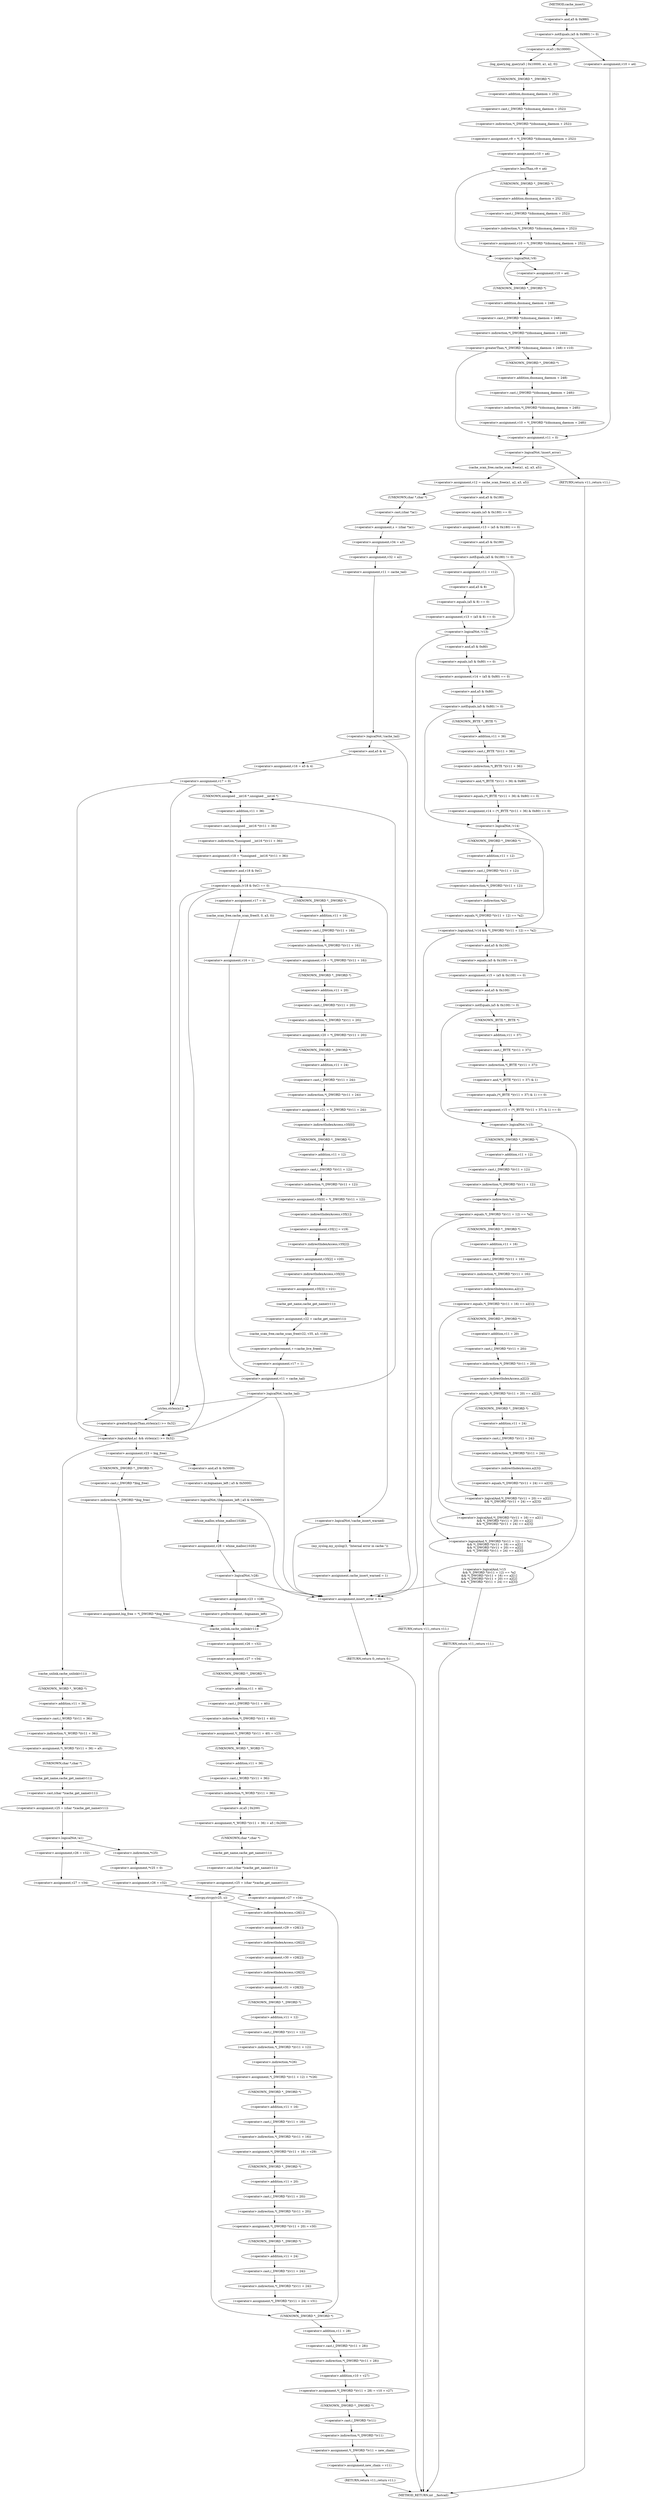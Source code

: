 digraph cache_insert {  
"1000161" [label = "(<operator>.notEquals,(a5 & 0x980) != 0)" ]
"1000162" [label = "(<operator>.and,a5 & 0x980)" ]
"1000167" [label = "(log_query,log_query(a5 | 0x10000, a1, a2, 0))" ]
"1000168" [label = "(<operator>.or,a5 | 0x10000)" ]
"1000174" [label = "(<operator>.assignment,v9 = *(_DWORD *)(dnsmasq_daemon + 252))" ]
"1000176" [label = "(<operator>.indirection,*(_DWORD *)(dnsmasq_daemon + 252))" ]
"1000177" [label = "(<operator>.cast,(_DWORD *)(dnsmasq_daemon + 252))" ]
"1000178" [label = "(UNKNOWN,_DWORD *,_DWORD *)" ]
"1000179" [label = "(<operator>.addition,dnsmasq_daemon + 252)" ]
"1000182" [label = "(<operator>.assignment,v10 = a4)" ]
"1000186" [label = "(<operator>.lessThan,v9 < a4)" ]
"1000189" [label = "(<operator>.assignment,v10 = *(_DWORD *)(dnsmasq_daemon + 252))" ]
"1000191" [label = "(<operator>.indirection,*(_DWORD *)(dnsmasq_daemon + 252))" ]
"1000192" [label = "(<operator>.cast,(_DWORD *)(dnsmasq_daemon + 252))" ]
"1000193" [label = "(UNKNOWN,_DWORD *,_DWORD *)" ]
"1000194" [label = "(<operator>.addition,dnsmasq_daemon + 252)" ]
"1000198" [label = "(<operator>.logicalNot,!v9)" ]
"1000200" [label = "(<operator>.assignment,v10 = a4)" ]
"1000204" [label = "(<operator>.greaterThan,*(_DWORD *)(dnsmasq_daemon + 248) > v10)" ]
"1000205" [label = "(<operator>.indirection,*(_DWORD *)(dnsmasq_daemon + 248))" ]
"1000206" [label = "(<operator>.cast,(_DWORD *)(dnsmasq_daemon + 248))" ]
"1000207" [label = "(UNKNOWN,_DWORD *,_DWORD *)" ]
"1000208" [label = "(<operator>.addition,dnsmasq_daemon + 248)" ]
"1000212" [label = "(<operator>.assignment,v10 = *(_DWORD *)(dnsmasq_daemon + 248))" ]
"1000214" [label = "(<operator>.indirection,*(_DWORD *)(dnsmasq_daemon + 248))" ]
"1000215" [label = "(<operator>.cast,(_DWORD *)(dnsmasq_daemon + 248))" ]
"1000216" [label = "(UNKNOWN,_DWORD *,_DWORD *)" ]
"1000217" [label = "(<operator>.addition,dnsmasq_daemon + 248)" ]
"1000222" [label = "(<operator>.assignment,v10 = a4)" ]
"1000225" [label = "(<operator>.assignment,v11 = 0)" ]
"1000229" [label = "(<operator>.logicalNot,!insert_error)" ]
"1000232" [label = "(<operator>.assignment,v12 = cache_scan_free(a1, a2, a3, a5))" ]
"1000234" [label = "(cache_scan_free,cache_scan_free(a1, a2, a3, a5))" ]
"1000242" [label = "(<operator>.assignment,v13 = (a5 & 0x180) == 0)" ]
"1000244" [label = "(<operator>.equals,(a5 & 0x180) == 0)" ]
"1000245" [label = "(<operator>.and,a5 & 0x180)" ]
"1000250" [label = "(<operator>.notEquals,(a5 & 0x180) != 0)" ]
"1000251" [label = "(<operator>.and,a5 & 0x180)" ]
"1000256" [label = "(<operator>.assignment,v11 = v12)" ]
"1000259" [label = "(<operator>.assignment,v13 = (a5 & 8) == 0)" ]
"1000261" [label = "(<operator>.equals,(a5 & 8) == 0)" ]
"1000262" [label = "(<operator>.and,a5 & 8)" ]
"1000267" [label = "(<operator>.logicalNot,!v13)" ]
"1000270" [label = "(<operator>.assignment,v14 = (a5 & 0x80) == 0)" ]
"1000272" [label = "(<operator>.equals,(a5 & 0x80) == 0)" ]
"1000273" [label = "(<operator>.and,a5 & 0x80)" ]
"1000278" [label = "(<operator>.notEquals,(a5 & 0x80) != 0)" ]
"1000279" [label = "(<operator>.and,a5 & 0x80)" ]
"1000283" [label = "(<operator>.assignment,v14 = (*(_BYTE *)(v11 + 36) & 0x80) == 0)" ]
"1000285" [label = "(<operator>.equals,(*(_BYTE *)(v11 + 36) & 0x80) == 0)" ]
"1000286" [label = "(<operator>.and,*(_BYTE *)(v11 + 36) & 0x80)" ]
"1000287" [label = "(<operator>.indirection,*(_BYTE *)(v11 + 36))" ]
"1000288" [label = "(<operator>.cast,(_BYTE *)(v11 + 36))" ]
"1000289" [label = "(UNKNOWN,_BYTE *,_BYTE *)" ]
"1000290" [label = "(<operator>.addition,v11 + 36)" ]
"1000296" [label = "(<operator>.logicalAnd,!v14 && *(_DWORD *)(v11 + 12) == *a2)" ]
"1000297" [label = "(<operator>.logicalNot,!v14)" ]
"1000299" [label = "(<operator>.equals,*(_DWORD *)(v11 + 12) == *a2)" ]
"1000300" [label = "(<operator>.indirection,*(_DWORD *)(v11 + 12))" ]
"1000301" [label = "(<operator>.cast,(_DWORD *)(v11 + 12))" ]
"1000302" [label = "(UNKNOWN,_DWORD *,_DWORD *)" ]
"1000303" [label = "(<operator>.addition,v11 + 12)" ]
"1000306" [label = "(<operator>.indirection,*a2)" ]
"1000308" [label = "(RETURN,return v11;,return v11;)" ]
"1000310" [label = "(<operator>.assignment,v15 = (a5 & 0x100) == 0)" ]
"1000312" [label = "(<operator>.equals,(a5 & 0x100) == 0)" ]
"1000313" [label = "(<operator>.and,a5 & 0x100)" ]
"1000318" [label = "(<operator>.notEquals,(a5 & 0x100) != 0)" ]
"1000319" [label = "(<operator>.and,a5 & 0x100)" ]
"1000323" [label = "(<operator>.assignment,v15 = (*(_BYTE *)(v11 + 37) & 1) == 0)" ]
"1000325" [label = "(<operator>.equals,(*(_BYTE *)(v11 + 37) & 1) == 0)" ]
"1000326" [label = "(<operator>.and,*(_BYTE *)(v11 + 37) & 1)" ]
"1000327" [label = "(<operator>.indirection,*(_BYTE *)(v11 + 37))" ]
"1000328" [label = "(<operator>.cast,(_BYTE *)(v11 + 37))" ]
"1000329" [label = "(UNKNOWN,_BYTE *,_BYTE *)" ]
"1000330" [label = "(<operator>.addition,v11 + 37)" ]
"1000336" [label = "(<operator>.logicalAnd,!v15\n          && *(_DWORD *)(v11 + 12) == *a2\n          && *(_DWORD *)(v11 + 16) == a2[1]\n          && *(_DWORD *)(v11 + 20) == a2[2]\n          && *(_DWORD *)(v11 + 24) == a2[3])" ]
"1000337" [label = "(<operator>.logicalNot,!v15)" ]
"1000339" [label = "(<operator>.logicalAnd,*(_DWORD *)(v11 + 12) == *a2\n          && *(_DWORD *)(v11 + 16) == a2[1]\n          && *(_DWORD *)(v11 + 20) == a2[2]\n          && *(_DWORD *)(v11 + 24) == a2[3])" ]
"1000340" [label = "(<operator>.equals,*(_DWORD *)(v11 + 12) == *a2)" ]
"1000341" [label = "(<operator>.indirection,*(_DWORD *)(v11 + 12))" ]
"1000342" [label = "(<operator>.cast,(_DWORD *)(v11 + 12))" ]
"1000343" [label = "(UNKNOWN,_DWORD *,_DWORD *)" ]
"1000344" [label = "(<operator>.addition,v11 + 12)" ]
"1000347" [label = "(<operator>.indirection,*a2)" ]
"1000349" [label = "(<operator>.logicalAnd,*(_DWORD *)(v11 + 16) == a2[1]\n          && *(_DWORD *)(v11 + 20) == a2[2]\n          && *(_DWORD *)(v11 + 24) == a2[3])" ]
"1000350" [label = "(<operator>.equals,*(_DWORD *)(v11 + 16) == a2[1])" ]
"1000351" [label = "(<operator>.indirection,*(_DWORD *)(v11 + 16))" ]
"1000352" [label = "(<operator>.cast,(_DWORD *)(v11 + 16))" ]
"1000353" [label = "(UNKNOWN,_DWORD *,_DWORD *)" ]
"1000354" [label = "(<operator>.addition,v11 + 16)" ]
"1000357" [label = "(<operator>.indirectIndexAccess,a2[1])" ]
"1000360" [label = "(<operator>.logicalAnd,*(_DWORD *)(v11 + 20) == a2[2]\n          && *(_DWORD *)(v11 + 24) == a2[3])" ]
"1000361" [label = "(<operator>.equals,*(_DWORD *)(v11 + 20) == a2[2])" ]
"1000362" [label = "(<operator>.indirection,*(_DWORD *)(v11 + 20))" ]
"1000363" [label = "(<operator>.cast,(_DWORD *)(v11 + 20))" ]
"1000364" [label = "(UNKNOWN,_DWORD *,_DWORD *)" ]
"1000365" [label = "(<operator>.addition,v11 + 20)" ]
"1000368" [label = "(<operator>.indirectIndexAccess,a2[2])" ]
"1000371" [label = "(<operator>.equals,*(_DWORD *)(v11 + 24) == a2[3])" ]
"1000372" [label = "(<operator>.indirection,*(_DWORD *)(v11 + 24))" ]
"1000373" [label = "(<operator>.cast,(_DWORD *)(v11 + 24))" ]
"1000374" [label = "(UNKNOWN,_DWORD *,_DWORD *)" ]
"1000375" [label = "(<operator>.addition,v11 + 24)" ]
"1000378" [label = "(<operator>.indirectIndexAccess,a2[3])" ]
"1000382" [label = "(RETURN,return v11;,return v11;)" ]
"1000385" [label = "(<operator>.assignment,insert_error = 1)" ]
"1000388" [label = "(RETURN,return 0;,return 0;)" ]
"1000390" [label = "(<operator>.assignment,s = (char *)a1)" ]
"1000392" [label = "(<operator>.cast,(char *)a1)" ]
"1000393" [label = "(UNKNOWN,char *,char *)" ]
"1000395" [label = "(<operator>.assignment,v34 = a3)" ]
"1000398" [label = "(<operator>.assignment,v32 = a2)" ]
"1000401" [label = "(<operator>.assignment,v11 = cache_tail)" ]
"1000405" [label = "(<operator>.logicalNot,!cache_tail)" ]
"1000408" [label = "(<operator>.assignment,v16 = a5 & 4)" ]
"1000410" [label = "(<operator>.and,a5 & 4)" ]
"1000413" [label = "(<operator>.assignment,v17 = 0)" ]
"1000419" [label = "(<operator>.assignment,v18 = *(unsigned __int16 *)(v11 + 36))" ]
"1000421" [label = "(<operator>.indirection,*(unsigned __int16 *)(v11 + 36))" ]
"1000422" [label = "(<operator>.cast,(unsigned __int16 *)(v11 + 36))" ]
"1000423" [label = "(UNKNOWN,unsigned __int16 *,unsigned __int16 *)" ]
"1000424" [label = "(<operator>.addition,v11 + 36)" ]
"1000428" [label = "(<operator>.equals,(v18 & 0xC) == 0)" ]
"1000429" [label = "(<operator>.and,v18 & 0xC)" ]
"1000438" [label = "(<operator>.logicalNot,!cache_insert_warned)" ]
"1000441" [label = "(my_syslog,my_syslog(3, \"Internal error in cache.\"))" ]
"1000444" [label = "(<operator>.assignment,cache_insert_warned = 1)" ]
"1000451" [label = "(<operator>.assignment,v19 = *(_DWORD *)(v11 + 16))" ]
"1000453" [label = "(<operator>.indirection,*(_DWORD *)(v11 + 16))" ]
"1000454" [label = "(<operator>.cast,(_DWORD *)(v11 + 16))" ]
"1000455" [label = "(UNKNOWN,_DWORD *,_DWORD *)" ]
"1000456" [label = "(<operator>.addition,v11 + 16)" ]
"1000459" [label = "(<operator>.assignment,v20 = *(_DWORD *)(v11 + 20))" ]
"1000461" [label = "(<operator>.indirection,*(_DWORD *)(v11 + 20))" ]
"1000462" [label = "(<operator>.cast,(_DWORD *)(v11 + 20))" ]
"1000463" [label = "(UNKNOWN,_DWORD *,_DWORD *)" ]
"1000464" [label = "(<operator>.addition,v11 + 20)" ]
"1000467" [label = "(<operator>.assignment,v21 = *(_DWORD *)(v11 + 24))" ]
"1000469" [label = "(<operator>.indirection,*(_DWORD *)(v11 + 24))" ]
"1000470" [label = "(<operator>.cast,(_DWORD *)(v11 + 24))" ]
"1000471" [label = "(UNKNOWN,_DWORD *,_DWORD *)" ]
"1000472" [label = "(<operator>.addition,v11 + 24)" ]
"1000475" [label = "(<operator>.assignment,v35[0] = *(_DWORD *)(v11 + 12))" ]
"1000476" [label = "(<operator>.indirectIndexAccess,v35[0])" ]
"1000479" [label = "(<operator>.indirection,*(_DWORD *)(v11 + 12))" ]
"1000480" [label = "(<operator>.cast,(_DWORD *)(v11 + 12))" ]
"1000481" [label = "(UNKNOWN,_DWORD *,_DWORD *)" ]
"1000482" [label = "(<operator>.addition,v11 + 12)" ]
"1000485" [label = "(<operator>.assignment,v35[1] = v19)" ]
"1000486" [label = "(<operator>.indirectIndexAccess,v35[1])" ]
"1000490" [label = "(<operator>.assignment,v35[2] = v20)" ]
"1000491" [label = "(<operator>.indirectIndexAccess,v35[2])" ]
"1000495" [label = "(<operator>.assignment,v35[3] = v21)" ]
"1000496" [label = "(<operator>.indirectIndexAccess,v35[3])" ]
"1000500" [label = "(<operator>.assignment,v22 = cache_get_name(v11))" ]
"1000502" [label = "(cache_get_name,cache_get_name(v11))" ]
"1000504" [label = "(cache_scan_free,cache_scan_free(v22, v35, a3, v18))" ]
"1000509" [label = "(<operator>.preIncrement,++cache_live_freed)" ]
"1000511" [label = "(<operator>.assignment,v17 = 1)" ]
"1000516" [label = "(<operator>.assignment,v17 = 0)" ]
"1000519" [label = "(cache_scan_free,cache_scan_free(0, 0, a3, 0))" ]
"1000524" [label = "(<operator>.assignment,v16 = 1)" ]
"1000527" [label = "(<operator>.assignment,v11 = cache_tail)" ]
"1000531" [label = "(<operator>.logicalNot,!cache_tail)" ]
"1000535" [label = "(<operator>.logicalAnd,a1 && strlen(a1) >= 0x32)" ]
"1000537" [label = "(<operator>.greaterEqualsThan,strlen(a1) >= 0x32)" ]
"1000538" [label = "(strlen,strlen(a1))" ]
"1000542" [label = "(<operator>.assignment,v23 = big_free)" ]
"1000548" [label = "(<operator>.assignment,big_free = *(_DWORD *)big_free)" ]
"1000550" [label = "(<operator>.indirection,*(_DWORD *)big_free)" ]
"1000551" [label = "(<operator>.cast,(_DWORD *)big_free)" ]
"1000552" [label = "(UNKNOWN,_DWORD *,_DWORD *)" ]
"1000557" [label = "(<operator>.logicalNot,!(bignames_left | a5 & 0x5000))" ]
"1000558" [label = "(<operator>.or,bignames_left | a5 & 0x5000)" ]
"1000560" [label = "(<operator>.and,a5 & 0x5000)" ]
"1000564" [label = "(<operator>.assignment,v28 = whine_malloc(1028))" ]
"1000566" [label = "(whine_malloc,whine_malloc(1028))" ]
"1000569" [label = "(<operator>.logicalNot,!v28)" ]
"1000572" [label = "(<operator>.assignment,v23 = v28)" ]
"1000577" [label = "(<operator>.preDecrement,--bignames_left)" ]
"1000579" [label = "(cache_unlink,cache_unlink(v11))" ]
"1000581" [label = "(<operator>.assignment,v26 = v32)" ]
"1000584" [label = "(<operator>.assignment,v27 = v34)" ]
"1000587" [label = "(<operator>.assignment,*(_DWORD *)(v11 + 40) = v23)" ]
"1000588" [label = "(<operator>.indirection,*(_DWORD *)(v11 + 40))" ]
"1000589" [label = "(<operator>.cast,(_DWORD *)(v11 + 40))" ]
"1000590" [label = "(UNKNOWN,_DWORD *,_DWORD *)" ]
"1000591" [label = "(<operator>.addition,v11 + 40)" ]
"1000595" [label = "(<operator>.assignment,*(_WORD *)(v11 + 36) = a5 | 0x200)" ]
"1000596" [label = "(<operator>.indirection,*(_WORD *)(v11 + 36))" ]
"1000597" [label = "(<operator>.cast,(_WORD *)(v11 + 36))" ]
"1000598" [label = "(UNKNOWN,_WORD *,_WORD *)" ]
"1000599" [label = "(<operator>.addition,v11 + 36)" ]
"1000602" [label = "(<operator>.or,a5 | 0x200)" ]
"1000605" [label = "(<operator>.assignment,v25 = (char *)cache_get_name(v11))" ]
"1000607" [label = "(<operator>.cast,(char *)cache_get_name(v11))" ]
"1000608" [label = "(UNKNOWN,char *,char *)" ]
"1000609" [label = "(cache_get_name,cache_get_name(v11))" ]
"1000613" [label = "(cache_unlink,cache_unlink(v11))" ]
"1000615" [label = "(<operator>.assignment,*(_WORD *)(v11 + 36) = a5)" ]
"1000616" [label = "(<operator>.indirection,*(_WORD *)(v11 + 36))" ]
"1000617" [label = "(<operator>.cast,(_WORD *)(v11 + 36))" ]
"1000618" [label = "(UNKNOWN,_WORD *,_WORD *)" ]
"1000619" [label = "(<operator>.addition,v11 + 36)" ]
"1000623" [label = "(<operator>.assignment,v25 = (char *)cache_get_name(v11))" ]
"1000625" [label = "(<operator>.cast,(char *)cache_get_name(v11))" ]
"1000626" [label = "(UNKNOWN,char *,char *)" ]
"1000627" [label = "(cache_get_name,cache_get_name(v11))" ]
"1000630" [label = "(<operator>.logicalNot,!a1)" ]
"1000633" [label = "(<operator>.assignment,*v25 = 0)" ]
"1000634" [label = "(<operator>.indirection,*v25)" ]
"1000637" [label = "(<operator>.assignment,v26 = v32)" ]
"1000640" [label = "(<operator>.assignment,v27 = v34)" ]
"1000647" [label = "(<operator>.assignment,v29 = v26[1])" ]
"1000649" [label = "(<operator>.indirectIndexAccess,v26[1])" ]
"1000652" [label = "(<operator>.assignment,v30 = v26[2])" ]
"1000654" [label = "(<operator>.indirectIndexAccess,v26[2])" ]
"1000657" [label = "(<operator>.assignment,v31 = v26[3])" ]
"1000659" [label = "(<operator>.indirectIndexAccess,v26[3])" ]
"1000662" [label = "(<operator>.assignment,*(_DWORD *)(v11 + 12) = *v26)" ]
"1000663" [label = "(<operator>.indirection,*(_DWORD *)(v11 + 12))" ]
"1000664" [label = "(<operator>.cast,(_DWORD *)(v11 + 12))" ]
"1000665" [label = "(UNKNOWN,_DWORD *,_DWORD *)" ]
"1000666" [label = "(<operator>.addition,v11 + 12)" ]
"1000669" [label = "(<operator>.indirection,*v26)" ]
"1000671" [label = "(<operator>.assignment,*(_DWORD *)(v11 + 16) = v29)" ]
"1000672" [label = "(<operator>.indirection,*(_DWORD *)(v11 + 16))" ]
"1000673" [label = "(<operator>.cast,(_DWORD *)(v11 + 16))" ]
"1000674" [label = "(UNKNOWN,_DWORD *,_DWORD *)" ]
"1000675" [label = "(<operator>.addition,v11 + 16)" ]
"1000679" [label = "(<operator>.assignment,*(_DWORD *)(v11 + 20) = v30)" ]
"1000680" [label = "(<operator>.indirection,*(_DWORD *)(v11 + 20))" ]
"1000681" [label = "(<operator>.cast,(_DWORD *)(v11 + 20))" ]
"1000682" [label = "(UNKNOWN,_DWORD *,_DWORD *)" ]
"1000683" [label = "(<operator>.addition,v11 + 20)" ]
"1000687" [label = "(<operator>.assignment,*(_DWORD *)(v11 + 24) = v31)" ]
"1000688" [label = "(<operator>.indirection,*(_DWORD *)(v11 + 24))" ]
"1000689" [label = "(<operator>.cast,(_DWORD *)(v11 + 24))" ]
"1000690" [label = "(UNKNOWN,_DWORD *,_DWORD *)" ]
"1000691" [label = "(<operator>.addition,v11 + 24)" ]
"1000695" [label = "(<operator>.assignment,*(_DWORD *)(v11 + 28) = v10 + v27)" ]
"1000696" [label = "(<operator>.indirection,*(_DWORD *)(v11 + 28))" ]
"1000697" [label = "(<operator>.cast,(_DWORD *)(v11 + 28))" ]
"1000698" [label = "(UNKNOWN,_DWORD *,_DWORD *)" ]
"1000699" [label = "(<operator>.addition,v11 + 28)" ]
"1000702" [label = "(<operator>.addition,v10 + v27)" ]
"1000705" [label = "(<operator>.assignment,*(_DWORD *)v11 = new_chain)" ]
"1000706" [label = "(<operator>.indirection,*(_DWORD *)v11)" ]
"1000707" [label = "(<operator>.cast,(_DWORD *)v11)" ]
"1000708" [label = "(UNKNOWN,_DWORD *,_DWORD *)" ]
"1000711" [label = "(<operator>.assignment,new_chain = v11)" ]
"1000714" [label = "(RETURN,return v11;,return v11;)" ]
"1000716" [label = "(<operator>.assignment,v26 = v32)" ]
"1000719" [label = "(<operator>.assignment,v27 = v34)" ]
"1000722" [label = "(strcpy,strcpy(v25, s))" ]
"1000726" [label = "(RETURN,return v11;,return v11;)" ]
"1000127" [label = "(METHOD,cache_insert)" ]
"1000728" [label = "(METHOD_RETURN,int __fastcall)" ]
  "1000161" -> "1000168" 
  "1000161" -> "1000222" 
  "1000162" -> "1000161" 
  "1000167" -> "1000178" 
  "1000168" -> "1000167" 
  "1000174" -> "1000182" 
  "1000176" -> "1000174" 
  "1000177" -> "1000176" 
  "1000178" -> "1000179" 
  "1000179" -> "1000177" 
  "1000182" -> "1000186" 
  "1000186" -> "1000193" 
  "1000186" -> "1000198" 
  "1000189" -> "1000198" 
  "1000191" -> "1000189" 
  "1000192" -> "1000191" 
  "1000193" -> "1000194" 
  "1000194" -> "1000192" 
  "1000198" -> "1000207" 
  "1000198" -> "1000200" 
  "1000200" -> "1000207" 
  "1000204" -> "1000216" 
  "1000204" -> "1000225" 
  "1000205" -> "1000204" 
  "1000206" -> "1000205" 
  "1000207" -> "1000208" 
  "1000208" -> "1000206" 
  "1000212" -> "1000225" 
  "1000214" -> "1000212" 
  "1000215" -> "1000214" 
  "1000216" -> "1000217" 
  "1000217" -> "1000215" 
  "1000222" -> "1000225" 
  "1000225" -> "1000229" 
  "1000229" -> "1000234" 
  "1000229" -> "1000726" 
  "1000232" -> "1000245" 
  "1000232" -> "1000393" 
  "1000234" -> "1000232" 
  "1000242" -> "1000251" 
  "1000244" -> "1000242" 
  "1000245" -> "1000244" 
  "1000250" -> "1000256" 
  "1000250" -> "1000267" 
  "1000251" -> "1000250" 
  "1000256" -> "1000262" 
  "1000259" -> "1000267" 
  "1000261" -> "1000259" 
  "1000262" -> "1000261" 
  "1000267" -> "1000273" 
  "1000267" -> "1000385" 
  "1000270" -> "1000279" 
  "1000272" -> "1000270" 
  "1000273" -> "1000272" 
  "1000278" -> "1000289" 
  "1000278" -> "1000297" 
  "1000279" -> "1000278" 
  "1000283" -> "1000297" 
  "1000285" -> "1000283" 
  "1000286" -> "1000285" 
  "1000287" -> "1000286" 
  "1000288" -> "1000287" 
  "1000289" -> "1000290" 
  "1000290" -> "1000288" 
  "1000296" -> "1000308" 
  "1000296" -> "1000313" 
  "1000297" -> "1000302" 
  "1000297" -> "1000296" 
  "1000299" -> "1000296" 
  "1000300" -> "1000306" 
  "1000301" -> "1000300" 
  "1000302" -> "1000303" 
  "1000303" -> "1000301" 
  "1000306" -> "1000299" 
  "1000308" -> "1000728" 
  "1000310" -> "1000319" 
  "1000312" -> "1000310" 
  "1000313" -> "1000312" 
  "1000318" -> "1000329" 
  "1000318" -> "1000337" 
  "1000319" -> "1000318" 
  "1000323" -> "1000337" 
  "1000325" -> "1000323" 
  "1000326" -> "1000325" 
  "1000327" -> "1000326" 
  "1000328" -> "1000327" 
  "1000329" -> "1000330" 
  "1000330" -> "1000328" 
  "1000336" -> "1000382" 
  "1000336" -> "1000385" 
  "1000337" -> "1000343" 
  "1000337" -> "1000336" 
  "1000339" -> "1000336" 
  "1000340" -> "1000353" 
  "1000340" -> "1000339" 
  "1000341" -> "1000347" 
  "1000342" -> "1000341" 
  "1000343" -> "1000344" 
  "1000344" -> "1000342" 
  "1000347" -> "1000340" 
  "1000349" -> "1000339" 
  "1000350" -> "1000364" 
  "1000350" -> "1000349" 
  "1000351" -> "1000357" 
  "1000352" -> "1000351" 
  "1000353" -> "1000354" 
  "1000354" -> "1000352" 
  "1000357" -> "1000350" 
  "1000360" -> "1000349" 
  "1000361" -> "1000374" 
  "1000361" -> "1000360" 
  "1000362" -> "1000368" 
  "1000363" -> "1000362" 
  "1000364" -> "1000365" 
  "1000365" -> "1000363" 
  "1000368" -> "1000361" 
  "1000371" -> "1000360" 
  "1000372" -> "1000378" 
  "1000373" -> "1000372" 
  "1000374" -> "1000375" 
  "1000375" -> "1000373" 
  "1000378" -> "1000371" 
  "1000382" -> "1000728" 
  "1000385" -> "1000388" 
  "1000388" -> "1000728" 
  "1000390" -> "1000395" 
  "1000392" -> "1000390" 
  "1000393" -> "1000392" 
  "1000395" -> "1000398" 
  "1000398" -> "1000401" 
  "1000401" -> "1000405" 
  "1000405" -> "1000385" 
  "1000405" -> "1000410" 
  "1000408" -> "1000413" 
  "1000410" -> "1000408" 
  "1000413" -> "1000423" 
  "1000413" -> "1000535" 
  "1000413" -> "1000538" 
  "1000419" -> "1000429" 
  "1000421" -> "1000419" 
  "1000422" -> "1000421" 
  "1000423" -> "1000424" 
  "1000424" -> "1000422" 
  "1000428" -> "1000535" 
  "1000428" -> "1000538" 
  "1000428" -> "1000438" 
  "1000428" -> "1000455" 
  "1000428" -> "1000516" 
  "1000429" -> "1000428" 
  "1000438" -> "1000441" 
  "1000438" -> "1000385" 
  "1000441" -> "1000444" 
  "1000444" -> "1000385" 
  "1000451" -> "1000463" 
  "1000453" -> "1000451" 
  "1000454" -> "1000453" 
  "1000455" -> "1000456" 
  "1000456" -> "1000454" 
  "1000459" -> "1000471" 
  "1000461" -> "1000459" 
  "1000462" -> "1000461" 
  "1000463" -> "1000464" 
  "1000464" -> "1000462" 
  "1000467" -> "1000476" 
  "1000469" -> "1000467" 
  "1000470" -> "1000469" 
  "1000471" -> "1000472" 
  "1000472" -> "1000470" 
  "1000475" -> "1000486" 
  "1000476" -> "1000481" 
  "1000479" -> "1000475" 
  "1000480" -> "1000479" 
  "1000481" -> "1000482" 
  "1000482" -> "1000480" 
  "1000485" -> "1000491" 
  "1000486" -> "1000485" 
  "1000490" -> "1000496" 
  "1000491" -> "1000490" 
  "1000495" -> "1000502" 
  "1000496" -> "1000495" 
  "1000500" -> "1000504" 
  "1000502" -> "1000500" 
  "1000504" -> "1000509" 
  "1000509" -> "1000511" 
  "1000511" -> "1000527" 
  "1000516" -> "1000519" 
  "1000519" -> "1000524" 
  "1000524" -> "1000527" 
  "1000527" -> "1000531" 
  "1000531" -> "1000423" 
  "1000531" -> "1000535" 
  "1000531" -> "1000538" 
  "1000531" -> "1000385" 
  "1000535" -> "1000542" 
  "1000535" -> "1000613" 
  "1000537" -> "1000535" 
  "1000538" -> "1000537" 
  "1000542" -> "1000552" 
  "1000542" -> "1000560" 
  "1000548" -> "1000579" 
  "1000550" -> "1000548" 
  "1000551" -> "1000550" 
  "1000552" -> "1000551" 
  "1000557" -> "1000385" 
  "1000557" -> "1000566" 
  "1000558" -> "1000557" 
  "1000560" -> "1000558" 
  "1000564" -> "1000569" 
  "1000566" -> "1000564" 
  "1000569" -> "1000385" 
  "1000569" -> "1000572" 
  "1000572" -> "1000577" 
  "1000572" -> "1000579" 
  "1000577" -> "1000579" 
  "1000579" -> "1000581" 
  "1000581" -> "1000584" 
  "1000584" -> "1000590" 
  "1000587" -> "1000598" 
  "1000588" -> "1000587" 
  "1000589" -> "1000588" 
  "1000590" -> "1000591" 
  "1000591" -> "1000589" 
  "1000595" -> "1000608" 
  "1000596" -> "1000602" 
  "1000597" -> "1000596" 
  "1000598" -> "1000599" 
  "1000599" -> "1000597" 
  "1000602" -> "1000595" 
  "1000605" -> "1000722" 
  "1000607" -> "1000605" 
  "1000608" -> "1000609" 
  "1000609" -> "1000607" 
  "1000613" -> "1000618" 
  "1000615" -> "1000626" 
  "1000616" -> "1000615" 
  "1000617" -> "1000616" 
  "1000618" -> "1000619" 
  "1000619" -> "1000617" 
  "1000623" -> "1000630" 
  "1000625" -> "1000623" 
  "1000626" -> "1000627" 
  "1000627" -> "1000625" 
  "1000630" -> "1000634" 
  "1000630" -> "1000716" 
  "1000633" -> "1000637" 
  "1000634" -> "1000633" 
  "1000637" -> "1000640" 
  "1000640" -> "1000698" 
  "1000640" -> "1000649" 
  "1000647" -> "1000654" 
  "1000649" -> "1000647" 
  "1000652" -> "1000659" 
  "1000654" -> "1000652" 
  "1000657" -> "1000665" 
  "1000659" -> "1000657" 
  "1000662" -> "1000674" 
  "1000663" -> "1000669" 
  "1000664" -> "1000663" 
  "1000665" -> "1000666" 
  "1000666" -> "1000664" 
  "1000669" -> "1000662" 
  "1000671" -> "1000682" 
  "1000672" -> "1000671" 
  "1000673" -> "1000672" 
  "1000674" -> "1000675" 
  "1000675" -> "1000673" 
  "1000679" -> "1000690" 
  "1000680" -> "1000679" 
  "1000681" -> "1000680" 
  "1000682" -> "1000683" 
  "1000683" -> "1000681" 
  "1000687" -> "1000698" 
  "1000688" -> "1000687" 
  "1000689" -> "1000688" 
  "1000690" -> "1000691" 
  "1000691" -> "1000689" 
  "1000695" -> "1000708" 
  "1000696" -> "1000702" 
  "1000697" -> "1000696" 
  "1000698" -> "1000699" 
  "1000699" -> "1000697" 
  "1000702" -> "1000695" 
  "1000705" -> "1000711" 
  "1000706" -> "1000705" 
  "1000707" -> "1000706" 
  "1000708" -> "1000707" 
  "1000711" -> "1000714" 
  "1000714" -> "1000728" 
  "1000716" -> "1000719" 
  "1000719" -> "1000722" 
  "1000722" -> "1000698" 
  "1000722" -> "1000649" 
  "1000726" -> "1000728" 
  "1000127" -> "1000162" 
}
